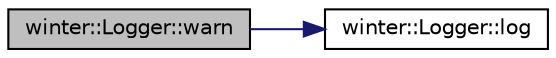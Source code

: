 digraph "winter::Logger::warn"
{
 // LATEX_PDF_SIZE
  edge [fontname="Helvetica",fontsize="10",labelfontname="Helvetica",labelfontsize="10"];
  node [fontname="Helvetica",fontsize="10",shape=record];
  rankdir="LR";
  Node1 [label="winter::Logger::warn",height=0.2,width=0.4,color="black", fillcolor="grey75", style="filled", fontcolor="black",tooltip="写warn级别日志"];
  Node1 -> Node2 [color="midnightblue",fontsize="10",style="solid",fontname="Helvetica"];
  Node2 [label="winter::Logger::log",height=0.2,width=0.4,color="black", fillcolor="white", style="filled",URL="$classwinter_1_1Logger.html#af2f6344562afc1474f405546386352d0",tooltip="写日志"];
}
